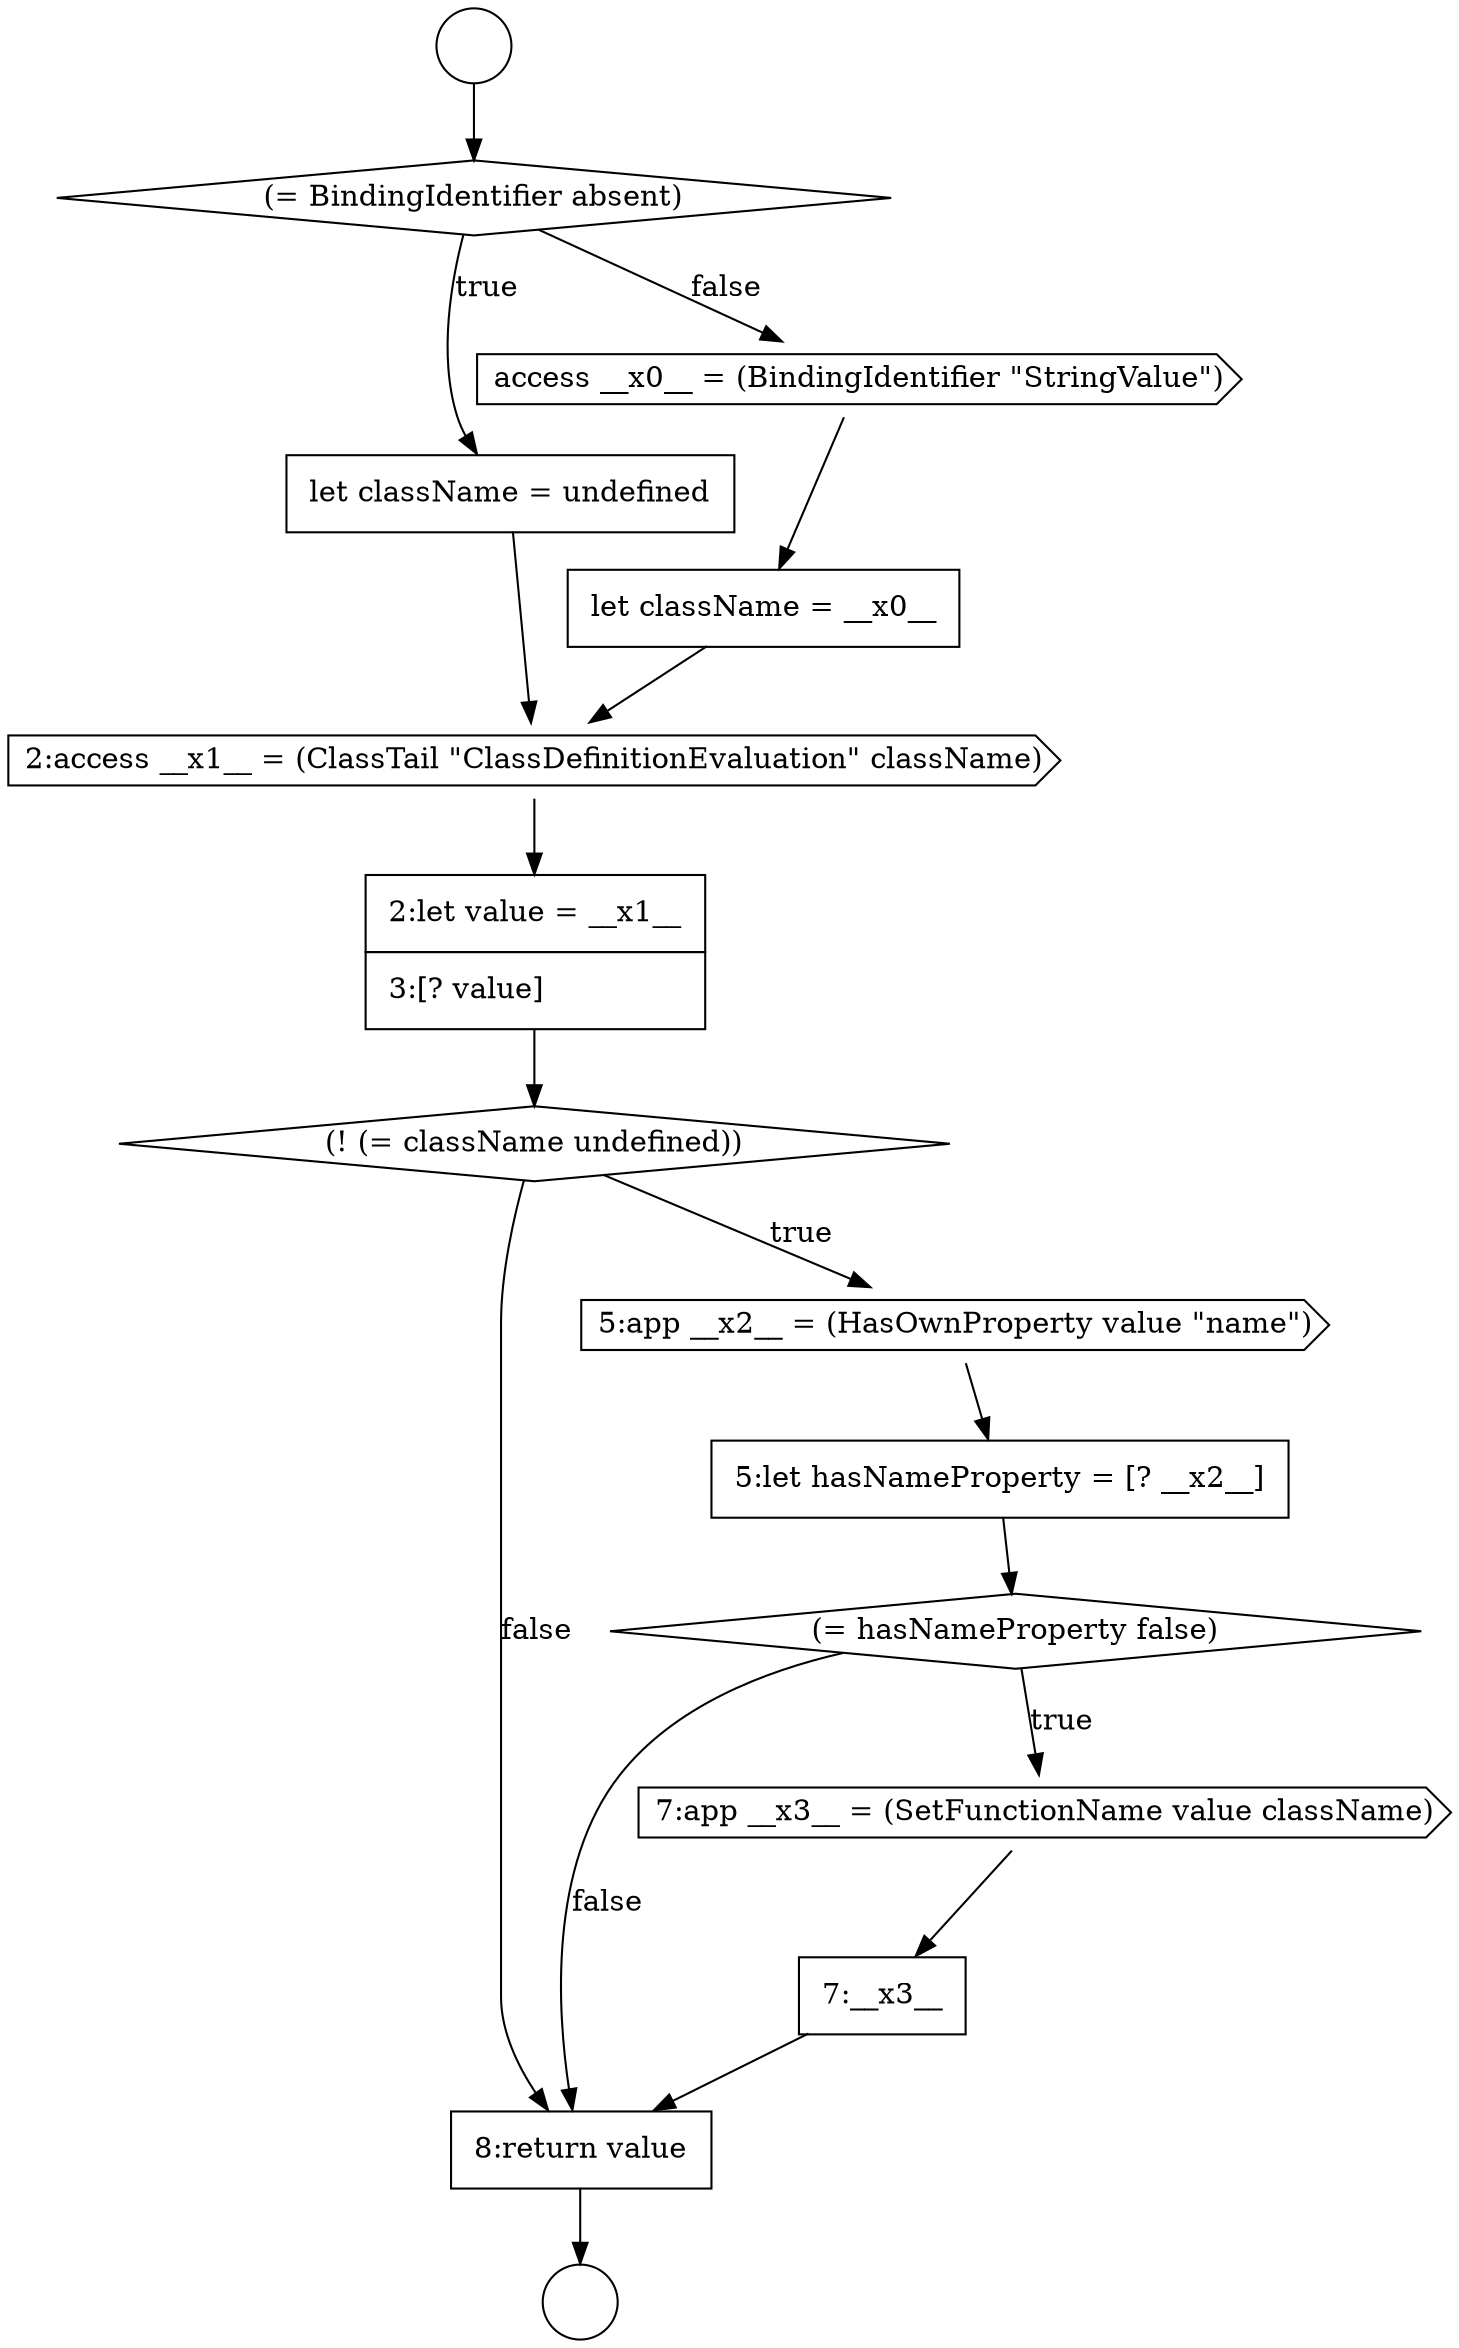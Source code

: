 digraph {
  node8607 [shape=none, margin=0, label=<<font color="black">
    <table border="0" cellborder="1" cellspacing="0" cellpadding="10">
      <tr><td align="left">let className = __x0__</td></tr>
    </table>
  </font>> color="black" fillcolor="white" style=filled]
  node8603 [shape=circle label=" " color="black" fillcolor="white" style=filled]
  node8610 [shape=diamond, label=<<font color="black">(! (= className undefined))</font>> color="black" fillcolor="white" style=filled]
  node8615 [shape=none, margin=0, label=<<font color="black">
    <table border="0" cellborder="1" cellspacing="0" cellpadding="10">
      <tr><td align="left">7:__x3__</td></tr>
    </table>
  </font>> color="black" fillcolor="white" style=filled]
  node8613 [shape=diamond, label=<<font color="black">(= hasNameProperty false)</font>> color="black" fillcolor="white" style=filled]
  node8608 [shape=cds, label=<<font color="black">2:access __x1__ = (ClassTail &quot;ClassDefinitionEvaluation&quot; className)</font>> color="black" fillcolor="white" style=filled]
  node8604 [shape=diamond, label=<<font color="black">(= BindingIdentifier absent)</font>> color="black" fillcolor="white" style=filled]
  node8605 [shape=none, margin=0, label=<<font color="black">
    <table border="0" cellborder="1" cellspacing="0" cellpadding="10">
      <tr><td align="left">let className = undefined</td></tr>
    </table>
  </font>> color="black" fillcolor="white" style=filled]
  node8612 [shape=none, margin=0, label=<<font color="black">
    <table border="0" cellborder="1" cellspacing="0" cellpadding="10">
      <tr><td align="left">5:let hasNameProperty = [? __x2__]</td></tr>
    </table>
  </font>> color="black" fillcolor="white" style=filled]
  node8602 [shape=circle label=" " color="black" fillcolor="white" style=filled]
  node8606 [shape=cds, label=<<font color="black">access __x0__ = (BindingIdentifier &quot;StringValue&quot;)</font>> color="black" fillcolor="white" style=filled]
  node8616 [shape=none, margin=0, label=<<font color="black">
    <table border="0" cellborder="1" cellspacing="0" cellpadding="10">
      <tr><td align="left">8:return value</td></tr>
    </table>
  </font>> color="black" fillcolor="white" style=filled]
  node8611 [shape=cds, label=<<font color="black">5:app __x2__ = (HasOwnProperty value &quot;name&quot;)</font>> color="black" fillcolor="white" style=filled]
  node8614 [shape=cds, label=<<font color="black">7:app __x3__ = (SetFunctionName value className)</font>> color="black" fillcolor="white" style=filled]
  node8609 [shape=none, margin=0, label=<<font color="black">
    <table border="0" cellborder="1" cellspacing="0" cellpadding="10">
      <tr><td align="left">2:let value = __x1__</td></tr>
      <tr><td align="left">3:[? value]</td></tr>
    </table>
  </font>> color="black" fillcolor="white" style=filled]
  node8608 -> node8609 [ color="black"]
  node8614 -> node8615 [ color="black"]
  node8610 -> node8611 [label=<<font color="black">true</font>> color="black"]
  node8610 -> node8616 [label=<<font color="black">false</font>> color="black"]
  node8605 -> node8608 [ color="black"]
  node8611 -> node8612 [ color="black"]
  node8606 -> node8607 [ color="black"]
  node8602 -> node8604 [ color="black"]
  node8613 -> node8614 [label=<<font color="black">true</font>> color="black"]
  node8613 -> node8616 [label=<<font color="black">false</font>> color="black"]
  node8607 -> node8608 [ color="black"]
  node8609 -> node8610 [ color="black"]
  node8612 -> node8613 [ color="black"]
  node8615 -> node8616 [ color="black"]
  node8616 -> node8603 [ color="black"]
  node8604 -> node8605 [label=<<font color="black">true</font>> color="black"]
  node8604 -> node8606 [label=<<font color="black">false</font>> color="black"]
}
